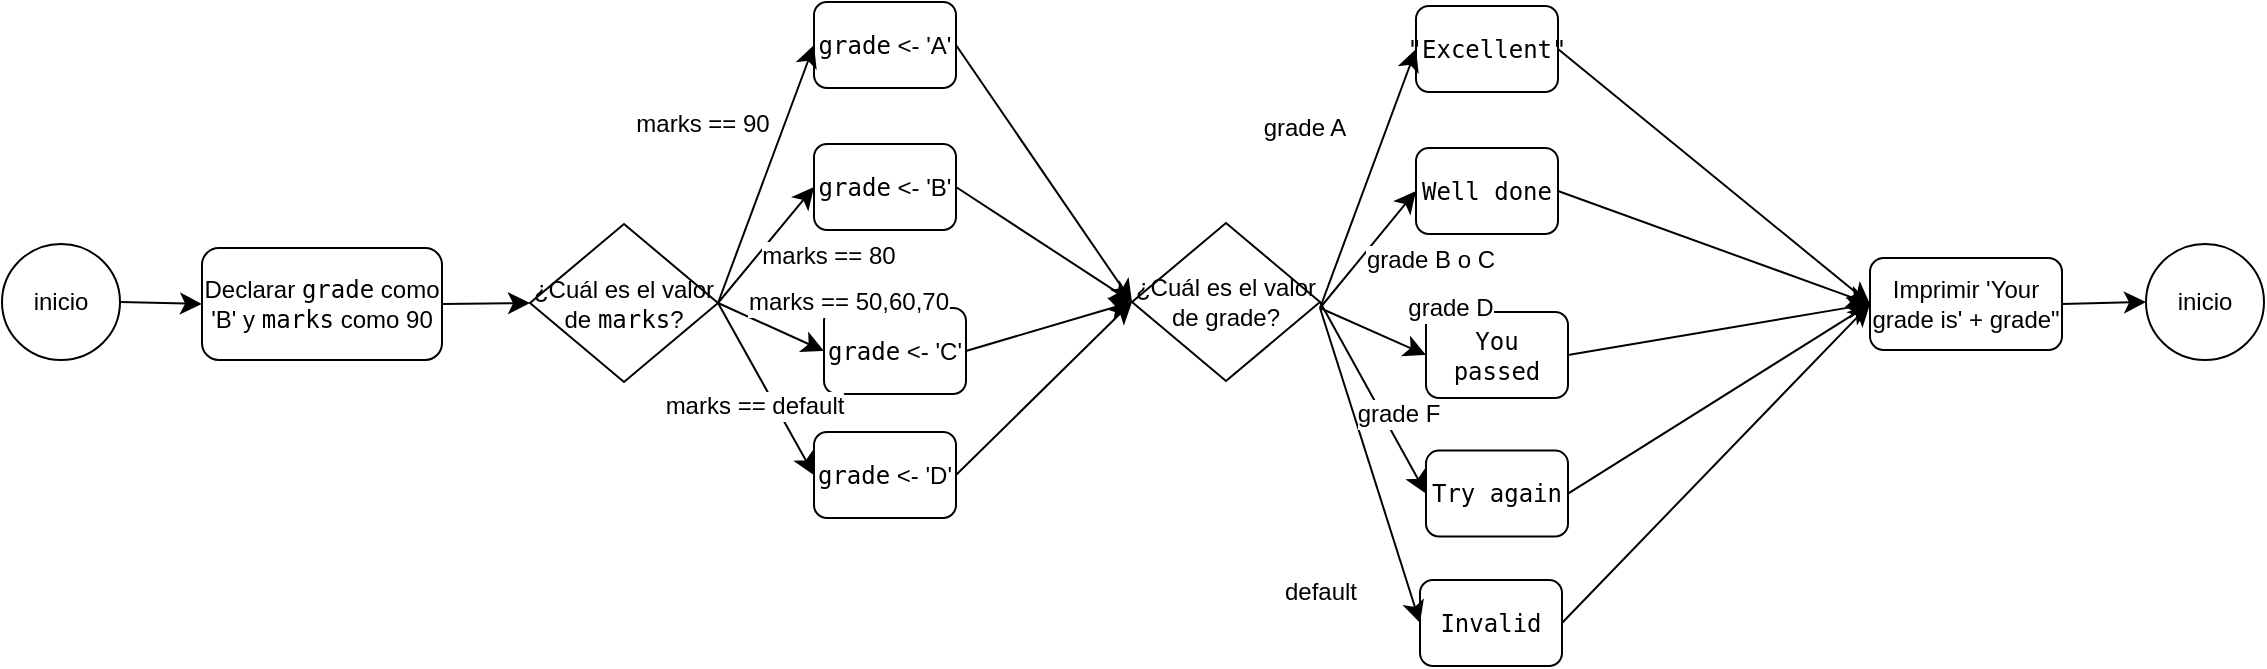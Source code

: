 <mxfile version="24.7.17" pages="2">
  <diagram name="Página-1" id="OlrF9AZJOidByd1Jp_an">
    <mxGraphModel dx="1784" dy="621" grid="0" gridSize="10" guides="1" tooltips="1" connect="1" arrows="1" fold="1" page="0" pageScale="1" pageWidth="827" pageHeight="1169" math="0" shadow="0">
      <root>
        <mxCell id="0" />
        <mxCell id="1" parent="0" />
        <mxCell id="c5A3mr181V5u_xzYhMT--13" value="inicio" style="ellipse;whiteSpace=wrap;html=1;" parent="1" vertex="1">
          <mxGeometry x="-165" y="482" width="59" height="58" as="geometry" />
        </mxCell>
        <mxCell id="c5A3mr181V5u_xzYhMT--14" value="Declarar &lt;code&gt;grade&lt;/code&gt; como &#39;B&#39; y &lt;code&gt;marks&lt;/code&gt; como 90" style="rounded=1;whiteSpace=wrap;html=1;" parent="1" vertex="1">
          <mxGeometry x="-65" y="484" width="120" height="56" as="geometry" />
        </mxCell>
        <mxCell id="c5A3mr181V5u_xzYhMT--15" value="" style="endArrow=classic;html=1;rounded=0;fontSize=12;startSize=8;endSize=8;curved=1;exitX=1;exitY=0.5;exitDx=0;exitDy=0;entryX=0;entryY=0.5;entryDx=0;entryDy=0;" parent="1" source="c5A3mr181V5u_xzYhMT--13" target="c5A3mr181V5u_xzYhMT--14" edge="1">
          <mxGeometry width="50" height="50" relative="1" as="geometry">
            <mxPoint x="175" y="495" as="sourcePoint" />
            <mxPoint x="225" y="445" as="targetPoint" />
          </mxGeometry>
        </mxCell>
        <mxCell id="c5A3mr181V5u_xzYhMT--16" value="¿Cuál es el valor de &lt;code&gt;marks&lt;/code&gt;?" style="rhombus;whiteSpace=wrap;html=1;" parent="1" vertex="1">
          <mxGeometry x="99" y="472" width="94" height="79" as="geometry" />
        </mxCell>
        <mxCell id="c5A3mr181V5u_xzYhMT--17" value="" style="endArrow=classic;html=1;rounded=0;fontSize=12;startSize=8;endSize=8;curved=1;exitX=1;exitY=0.5;exitDx=0;exitDy=0;entryX=0;entryY=0.5;entryDx=0;entryDy=0;" parent="1" source="c5A3mr181V5u_xzYhMT--14" target="c5A3mr181V5u_xzYhMT--16" edge="1">
          <mxGeometry width="50" height="50" relative="1" as="geometry">
            <mxPoint x="175" y="495" as="sourcePoint" />
            <mxPoint x="225" y="445" as="targetPoint" />
          </mxGeometry>
        </mxCell>
        <mxCell id="c5A3mr181V5u_xzYhMT--21" value="&lt;code&gt;grade&lt;/code&gt; &amp;lt;- &#39;D&#39;" style="rounded=1;whiteSpace=wrap;html=1;" parent="1" vertex="1">
          <mxGeometry x="241" y="576" width="71" height="43" as="geometry" />
        </mxCell>
        <mxCell id="c5A3mr181V5u_xzYhMT--22" value="&lt;code&gt;grade&lt;/code&gt; &amp;lt;- &#39;C&#39;" style="rounded=1;whiteSpace=wrap;html=1;" parent="1" vertex="1">
          <mxGeometry x="246" y="514" width="71" height="43" as="geometry" />
        </mxCell>
        <mxCell id="c5A3mr181V5u_xzYhMT--23" value="&lt;code&gt;grade&lt;/code&gt; &amp;lt;- &#39;B&#39;" style="rounded=1;whiteSpace=wrap;html=1;" parent="1" vertex="1">
          <mxGeometry x="241" y="432" width="71" height="43" as="geometry" />
        </mxCell>
        <mxCell id="c5A3mr181V5u_xzYhMT--24" value="&lt;code&gt;grade&lt;/code&gt; &amp;lt;- &#39;A&#39;" style="rounded=1;whiteSpace=wrap;html=1;" parent="1" vertex="1">
          <mxGeometry x="241" y="361" width="71" height="43" as="geometry" />
        </mxCell>
        <mxCell id="c5A3mr181V5u_xzYhMT--25" value="¿Cuál es el valor de grade?" style="rhombus;whiteSpace=wrap;html=1;" parent="1" vertex="1">
          <mxGeometry x="400" y="471.5" width="94" height="79" as="geometry" />
        </mxCell>
        <mxCell id="c5A3mr181V5u_xzYhMT--26" value="" style="endArrow=classic;html=1;rounded=0;fontSize=12;startSize=8;endSize=8;curved=1;entryX=0;entryY=0.5;entryDx=0;entryDy=0;exitX=1;exitY=0.5;exitDx=0;exitDy=0;" parent="1" source="c5A3mr181V5u_xzYhMT--16" target="c5A3mr181V5u_xzYhMT--24" edge="1">
          <mxGeometry width="50" height="50" relative="1" as="geometry">
            <mxPoint x="183" y="495" as="sourcePoint" />
            <mxPoint x="233" y="445" as="targetPoint" />
          </mxGeometry>
        </mxCell>
        <mxCell id="c5A3mr181V5u_xzYhMT--30" value="marks == 90" style="edgeLabel;html=1;align=center;verticalAlign=middle;resizable=0;points=[];fontSize=12;" parent="c5A3mr181V5u_xzYhMT--26" vertex="1" connectable="0">
          <mxGeometry x="-0.088" y="2" relative="1" as="geometry">
            <mxPoint x="-28" y="-30" as="offset" />
          </mxGeometry>
        </mxCell>
        <mxCell id="c5A3mr181V5u_xzYhMT--27" value="" style="endArrow=classic;html=1;rounded=0;fontSize=12;startSize=8;endSize=8;curved=1;entryX=0;entryY=0.5;entryDx=0;entryDy=0;exitX=1;exitY=0.5;exitDx=0;exitDy=0;" parent="1" source="c5A3mr181V5u_xzYhMT--16" target="c5A3mr181V5u_xzYhMT--23" edge="1">
          <mxGeometry width="50" height="50" relative="1" as="geometry">
            <mxPoint x="183" y="495" as="sourcePoint" />
            <mxPoint x="233" y="445" as="targetPoint" />
          </mxGeometry>
        </mxCell>
        <mxCell id="c5A3mr181V5u_xzYhMT--31" value="marks == 80" style="edgeLabel;html=1;align=center;verticalAlign=middle;resizable=0;points=[];fontSize=12;" parent="c5A3mr181V5u_xzYhMT--27" vertex="1" connectable="0">
          <mxGeometry x="-0.048" relative="1" as="geometry">
            <mxPoint x="32" y="4" as="offset" />
          </mxGeometry>
        </mxCell>
        <mxCell id="c5A3mr181V5u_xzYhMT--28" value="" style="endArrow=classic;html=1;rounded=0;fontSize=12;startSize=8;endSize=8;curved=1;entryX=0;entryY=0.5;entryDx=0;entryDy=0;exitX=1;exitY=0.5;exitDx=0;exitDy=0;" parent="1" source="c5A3mr181V5u_xzYhMT--16" target="c5A3mr181V5u_xzYhMT--22" edge="1">
          <mxGeometry width="50" height="50" relative="1" as="geometry">
            <mxPoint x="183" y="495" as="sourcePoint" />
            <mxPoint x="233" y="445" as="targetPoint" />
          </mxGeometry>
        </mxCell>
        <mxCell id="c5A3mr181V5u_xzYhMT--32" value="marks == 50,60,70" style="edgeLabel;html=1;align=center;verticalAlign=middle;resizable=0;points=[];fontSize=12;" parent="c5A3mr181V5u_xzYhMT--28" vertex="1" connectable="0">
          <mxGeometry x="-0.141" y="2" relative="1" as="geometry">
            <mxPoint x="41" y="-9" as="offset" />
          </mxGeometry>
        </mxCell>
        <mxCell id="c5A3mr181V5u_xzYhMT--29" value="" style="endArrow=classic;html=1;rounded=0;fontSize=12;startSize=8;endSize=8;curved=1;entryX=0;entryY=0.5;entryDx=0;entryDy=0;exitX=1;exitY=0.5;exitDx=0;exitDy=0;" parent="1" source="c5A3mr181V5u_xzYhMT--16" target="c5A3mr181V5u_xzYhMT--21" edge="1">
          <mxGeometry width="50" height="50" relative="1" as="geometry">
            <mxPoint x="195" y="515" as="sourcePoint" />
            <mxPoint x="233" y="445" as="targetPoint" />
          </mxGeometry>
        </mxCell>
        <mxCell id="c5A3mr181V5u_xzYhMT--34" value="marks == default" style="edgeLabel;html=1;align=center;verticalAlign=middle;resizable=0;points=[];fontSize=12;" parent="c5A3mr181V5u_xzYhMT--29" vertex="1" connectable="0">
          <mxGeometry x="0.19" y="-1" relative="1" as="geometry">
            <mxPoint x="-10" as="offset" />
          </mxGeometry>
        </mxCell>
        <mxCell id="c5A3mr181V5u_xzYhMT--37" value="" style="endArrow=classic;html=1;rounded=0;fontSize=12;startSize=8;endSize=8;curved=1;entryX=0;entryY=0.5;entryDx=0;entryDy=0;exitX=1;exitY=0.5;exitDx=0;exitDy=0;" parent="1" source="c5A3mr181V5u_xzYhMT--24" target="c5A3mr181V5u_xzYhMT--25" edge="1">
          <mxGeometry width="50" height="50" relative="1" as="geometry">
            <mxPoint x="183" y="495" as="sourcePoint" />
            <mxPoint x="233" y="445" as="targetPoint" />
          </mxGeometry>
        </mxCell>
        <mxCell id="c5A3mr181V5u_xzYhMT--38" value="" style="endArrow=classic;html=1;rounded=0;fontSize=12;startSize=8;endSize=8;curved=1;entryX=0;entryY=0.5;entryDx=0;entryDy=0;exitX=1;exitY=0.5;exitDx=0;exitDy=0;" parent="1" source="c5A3mr181V5u_xzYhMT--23" target="c5A3mr181V5u_xzYhMT--25" edge="1">
          <mxGeometry width="50" height="50" relative="1" as="geometry">
            <mxPoint x="183" y="495" as="sourcePoint" />
            <mxPoint x="233" y="445" as="targetPoint" />
          </mxGeometry>
        </mxCell>
        <mxCell id="c5A3mr181V5u_xzYhMT--39" value="" style="endArrow=classic;html=1;rounded=0;fontSize=12;startSize=8;endSize=8;curved=1;entryX=0;entryY=0.5;entryDx=0;entryDy=0;exitX=1;exitY=0.5;exitDx=0;exitDy=0;" parent="1" source="c5A3mr181V5u_xzYhMT--22" target="c5A3mr181V5u_xzYhMT--25" edge="1">
          <mxGeometry width="50" height="50" relative="1" as="geometry">
            <mxPoint x="183" y="495" as="sourcePoint" />
            <mxPoint x="233" y="445" as="targetPoint" />
          </mxGeometry>
        </mxCell>
        <mxCell id="c5A3mr181V5u_xzYhMT--40" value="" style="endArrow=classic;html=1;rounded=0;fontSize=12;startSize=8;endSize=8;curved=1;entryX=0;entryY=0.5;entryDx=0;entryDy=0;exitX=1;exitY=0.5;exitDx=0;exitDy=0;" parent="1" source="c5A3mr181V5u_xzYhMT--21" target="c5A3mr181V5u_xzYhMT--25" edge="1">
          <mxGeometry width="50" height="50" relative="1" as="geometry">
            <mxPoint x="183" y="495" as="sourcePoint" />
            <mxPoint x="233" y="445" as="targetPoint" />
          </mxGeometry>
        </mxCell>
        <mxCell id="c5A3mr181V5u_xzYhMT--41" value="&lt;code&gt;Invalid&lt;/code&gt;" style="rounded=1;whiteSpace=wrap;html=1;" parent="1" vertex="1">
          <mxGeometry x="544" y="650" width="71" height="43" as="geometry" />
        </mxCell>
        <mxCell id="c5A3mr181V5u_xzYhMT--42" value="&lt;code&gt;You passed&lt;br&gt;&lt;/code&gt;" style="rounded=1;whiteSpace=wrap;html=1;" parent="1" vertex="1">
          <mxGeometry x="547" y="516" width="71" height="43" as="geometry" />
        </mxCell>
        <mxCell id="c5A3mr181V5u_xzYhMT--43" value="&lt;code&gt;Well done&lt;br&gt;&lt;/code&gt;" style="rounded=1;whiteSpace=wrap;html=1;" parent="1" vertex="1">
          <mxGeometry x="542" y="434" width="71" height="43" as="geometry" />
        </mxCell>
        <mxCell id="c5A3mr181V5u_xzYhMT--44" value="&lt;code&gt;&quot;Excellent&quot;&lt;/code&gt;" style="rounded=1;whiteSpace=wrap;html=1;" parent="1" vertex="1">
          <mxGeometry x="542" y="363" width="71" height="43" as="geometry" />
        </mxCell>
        <mxCell id="c5A3mr181V5u_xzYhMT--45" value="" style="endArrow=classic;html=1;rounded=0;fontSize=12;startSize=8;endSize=8;curved=1;entryX=0;entryY=0.5;entryDx=0;entryDy=0;exitX=1;exitY=0.5;exitDx=0;exitDy=0;" parent="1" target="c5A3mr181V5u_xzYhMT--44" edge="1">
          <mxGeometry width="50" height="50" relative="1" as="geometry">
            <mxPoint x="494" y="514" as="sourcePoint" />
            <mxPoint x="534" y="447" as="targetPoint" />
          </mxGeometry>
        </mxCell>
        <mxCell id="c5A3mr181V5u_xzYhMT--46" value="grade A" style="edgeLabel;html=1;align=center;verticalAlign=middle;resizable=0;points=[];fontSize=12;" parent="c5A3mr181V5u_xzYhMT--45" vertex="1" connectable="0">
          <mxGeometry x="-0.088" y="2" relative="1" as="geometry">
            <mxPoint x="-28" y="-30" as="offset" />
          </mxGeometry>
        </mxCell>
        <mxCell id="c5A3mr181V5u_xzYhMT--47" value="" style="endArrow=classic;html=1;rounded=0;fontSize=12;startSize=8;endSize=8;curved=1;entryX=0;entryY=0.5;entryDx=0;entryDy=0;exitX=1;exitY=0.5;exitDx=0;exitDy=0;" parent="1" target="c5A3mr181V5u_xzYhMT--43" edge="1">
          <mxGeometry width="50" height="50" relative="1" as="geometry">
            <mxPoint x="494" y="514" as="sourcePoint" />
            <mxPoint x="534" y="447" as="targetPoint" />
          </mxGeometry>
        </mxCell>
        <mxCell id="c5A3mr181V5u_xzYhMT--48" value="grade B o C" style="edgeLabel;html=1;align=center;verticalAlign=middle;resizable=0;points=[];fontSize=12;" parent="c5A3mr181V5u_xzYhMT--47" vertex="1" connectable="0">
          <mxGeometry x="-0.048" relative="1" as="geometry">
            <mxPoint x="32" y="4" as="offset" />
          </mxGeometry>
        </mxCell>
        <mxCell id="c5A3mr181V5u_xzYhMT--49" value="" style="endArrow=classic;html=1;rounded=0;fontSize=12;startSize=8;endSize=8;curved=1;entryX=0;entryY=0.5;entryDx=0;entryDy=0;exitX=1;exitY=0.5;exitDx=0;exitDy=0;" parent="1" target="c5A3mr181V5u_xzYhMT--42" edge="1">
          <mxGeometry width="50" height="50" relative="1" as="geometry">
            <mxPoint x="494" y="514" as="sourcePoint" />
            <mxPoint x="534" y="447" as="targetPoint" />
          </mxGeometry>
        </mxCell>
        <mxCell id="c5A3mr181V5u_xzYhMT--50" value="grade D" style="edgeLabel;html=1;align=center;verticalAlign=middle;resizable=0;points=[];fontSize=12;" parent="c5A3mr181V5u_xzYhMT--49" vertex="1" connectable="0">
          <mxGeometry x="-0.141" y="2" relative="1" as="geometry">
            <mxPoint x="41" y="-9" as="offset" />
          </mxGeometry>
        </mxCell>
        <mxCell id="c5A3mr181V5u_xzYhMT--51" value="" style="endArrow=classic;html=1;rounded=0;fontSize=12;startSize=8;endSize=8;curved=1;entryX=0;entryY=0.5;entryDx=0;entryDy=0;exitX=1;exitY=0.5;exitDx=0;exitDy=0;" parent="1" target="c5A3mr181V5u_xzYhMT--41" edge="1">
          <mxGeometry width="50" height="50" relative="1" as="geometry">
            <mxPoint x="494" y="514" as="sourcePoint" />
            <mxPoint x="534" y="447" as="targetPoint" />
          </mxGeometry>
        </mxCell>
        <mxCell id="c5A3mr181V5u_xzYhMT--52" value="&lt;div&gt;default&lt;/div&gt;" style="edgeLabel;html=1;align=center;verticalAlign=middle;resizable=0;points=[];fontSize=12;" parent="c5A3mr181V5u_xzYhMT--51" vertex="1" connectable="0">
          <mxGeometry x="0.19" y="-1" relative="1" as="geometry">
            <mxPoint x="-29" y="48" as="offset" />
          </mxGeometry>
        </mxCell>
        <mxCell id="c5A3mr181V5u_xzYhMT--53" value="&lt;code&gt;Try again&lt;br&gt;&lt;/code&gt;" style="rounded=1;whiteSpace=wrap;html=1;" parent="1" vertex="1">
          <mxGeometry x="547" y="585.29" width="71" height="43" as="geometry" />
        </mxCell>
        <mxCell id="c5A3mr181V5u_xzYhMT--58" value="" style="endArrow=classic;html=1;rounded=0;fontSize=12;startSize=8;endSize=8;curved=1;entryX=0;entryY=0.5;entryDx=0;entryDy=0;exitX=1;exitY=0.5;exitDx=0;exitDy=0;" parent="1" source="c5A3mr181V5u_xzYhMT--25" target="c5A3mr181V5u_xzYhMT--53" edge="1">
          <mxGeometry width="50" height="50" relative="1" as="geometry">
            <mxPoint x="442" y="495" as="sourcePoint" />
            <mxPoint x="492" y="445" as="targetPoint" />
          </mxGeometry>
        </mxCell>
        <mxCell id="c5A3mr181V5u_xzYhMT--59" value="grade F" style="edgeLabel;html=1;align=center;verticalAlign=middle;resizable=0;points=[];fontSize=12;" parent="c5A3mr181V5u_xzYhMT--58" vertex="1" connectable="0">
          <mxGeometry x="0.143" y="-3" relative="1" as="geometry">
            <mxPoint x="11" as="offset" />
          </mxGeometry>
        </mxCell>
        <mxCell id="c5A3mr181V5u_xzYhMT--60" value="" style="endArrow=classic;html=1;rounded=0;fontSize=12;startSize=8;endSize=8;curved=1;exitX=1;exitY=0.5;exitDx=0;exitDy=0;entryX=0;entryY=0.5;entryDx=0;entryDy=0;" parent="1" source="c5A3mr181V5u_xzYhMT--44" target="c5A3mr181V5u_xzYhMT--65" edge="1">
          <mxGeometry width="50" height="50" relative="1" as="geometry">
            <mxPoint x="655" y="370.29" as="sourcePoint" />
            <mxPoint x="764" y="440" as="targetPoint" />
          </mxGeometry>
        </mxCell>
        <mxCell id="c5A3mr181V5u_xzYhMT--61" value="" style="endArrow=classic;html=1;rounded=0;fontSize=12;startSize=8;endSize=8;curved=1;exitX=1;exitY=0.5;exitDx=0;exitDy=0;entryX=0;entryY=0.5;entryDx=0;entryDy=0;" parent="1" source="c5A3mr181V5u_xzYhMT--43" target="c5A3mr181V5u_xzYhMT--65" edge="1">
          <mxGeometry width="50" height="50" relative="1" as="geometry">
            <mxPoint x="655" y="441" as="sourcePoint" />
            <mxPoint x="769" y="460" as="targetPoint" />
          </mxGeometry>
        </mxCell>
        <mxCell id="c5A3mr181V5u_xzYhMT--62" value="" style="endArrow=classic;html=1;rounded=0;fontSize=12;startSize=8;endSize=8;curved=1;exitX=1;exitY=0.5;exitDx=0;exitDy=0;entryX=0;entryY=0.5;entryDx=0;entryDy=0;" parent="1" source="c5A3mr181V5u_xzYhMT--42" target="c5A3mr181V5u_xzYhMT--65" edge="1">
          <mxGeometry width="50" height="50" relative="1" as="geometry">
            <mxPoint x="660" y="523.29" as="sourcePoint" />
            <mxPoint x="712" y="487" as="targetPoint" />
          </mxGeometry>
        </mxCell>
        <mxCell id="c5A3mr181V5u_xzYhMT--63" value="" style="endArrow=classic;html=1;rounded=0;fontSize=12;startSize=8;endSize=8;curved=1;exitX=1;exitY=0.5;exitDx=0;exitDy=0;entryX=0;entryY=0.5;entryDx=0;entryDy=0;" parent="1" source="c5A3mr181V5u_xzYhMT--53" target="c5A3mr181V5u_xzYhMT--65" edge="1">
          <mxGeometry width="50" height="50" relative="1" as="geometry">
            <mxPoint x="655" y="585.29" as="sourcePoint" />
            <mxPoint x="724" y="488" as="targetPoint" />
          </mxGeometry>
        </mxCell>
        <mxCell id="c5A3mr181V5u_xzYhMT--64" value="" style="endArrow=classic;html=1;rounded=0;fontSize=12;startSize=8;endSize=8;curved=1;exitX=1;exitY=0.5;exitDx=0;exitDy=0;entryX=0;entryY=0.5;entryDx=0;entryDy=0;" parent="1" source="c5A3mr181V5u_xzYhMT--41" target="c5A3mr181V5u_xzYhMT--65" edge="1">
          <mxGeometry width="50" height="50" relative="1" as="geometry">
            <mxPoint x="442" y="495" as="sourcePoint" />
            <mxPoint x="729" y="506" as="targetPoint" />
          </mxGeometry>
        </mxCell>
        <mxCell id="c5A3mr181V5u_xzYhMT--65" value="Imprimir &#39;Your grade is&#39; + grade&quot;" style="rounded=1;whiteSpace=wrap;html=1;" parent="1" vertex="1">
          <mxGeometry x="769" y="489" width="96" height="46" as="geometry" />
        </mxCell>
        <mxCell id="c5A3mr181V5u_xzYhMT--67" value="inicio" style="ellipse;whiteSpace=wrap;html=1;" parent="1" vertex="1">
          <mxGeometry x="907" y="482" width="59" height="58" as="geometry" />
        </mxCell>
        <mxCell id="c5A3mr181V5u_xzYhMT--68" value="" style="endArrow=classic;html=1;rounded=0;fontSize=12;startSize=8;endSize=8;curved=1;entryX=0;entryY=0.5;entryDx=0;entryDy=0;exitX=1;exitY=0.5;exitDx=0;exitDy=0;" parent="1" source="c5A3mr181V5u_xzYhMT--65" target="c5A3mr181V5u_xzYhMT--67" edge="1">
          <mxGeometry width="50" height="50" relative="1" as="geometry">
            <mxPoint x="499" y="495" as="sourcePoint" />
            <mxPoint x="549" y="445" as="targetPoint" />
          </mxGeometry>
        </mxCell>
      </root>
    </mxGraphModel>
  </diagram>
  <diagram id="I19Z7bnLxr2zL25hHM1A" name="Página-2">
    <mxGraphModel dx="1384" dy="621" grid="0" gridSize="10" guides="1" tooltips="1" connect="1" arrows="1" fold="1" page="1" pageScale="1" pageWidth="827" pageHeight="1169" math="0" shadow="0">
      <root>
        <mxCell id="0" />
        <mxCell id="1" parent="0" />
        <mxCell id="k54IRM-mKhcqNFZ9TLsk-1" value="inicio" style="ellipse;whiteSpace=wrap;html=1;" vertex="1" parent="1">
          <mxGeometry x="80" y="410" width="59" height="58" as="geometry" />
        </mxCell>
        <mxCell id="k54IRM-mKhcqNFZ9TLsk-2" value="&lt;div&gt;Definir cte&lt;/div&gt;" style="rounded=1;whiteSpace=wrap;html=1;" vertex="1" parent="1">
          <mxGeometry x="170" y="415.5" width="88" height="47" as="geometry" />
        </mxCell>
        <mxCell id="k54IRM-mKhcqNFZ9TLsk-3" value="declarar variable" style="rounded=1;whiteSpace=wrap;html=1;" vertex="1" parent="1">
          <mxGeometry x="289" y="415.5" width="88" height="47" as="geometry" />
        </mxCell>
        <mxCell id="k54IRM-mKhcqNFZ9TLsk-4" value="calcular area" style="rounded=1;whiteSpace=wrap;html=1;" vertex="1" parent="1">
          <mxGeometry x="408" y="415.5" width="88" height="47" as="geometry" />
        </mxCell>
        <mxCell id="k54IRM-mKhcqNFZ9TLsk-5" value="&lt;div&gt;imprimir area&lt;/div&gt;" style="rounded=1;whiteSpace=wrap;html=1;" vertex="1" parent="1">
          <mxGeometry x="536" y="415.5" width="88" height="47" as="geometry" />
        </mxCell>
        <mxCell id="k54IRM-mKhcqNFZ9TLsk-6" value="&lt;div&gt;fin&lt;/div&gt;" style="ellipse;whiteSpace=wrap;html=1;" vertex="1" parent="1">
          <mxGeometry x="664" y="410" width="59" height="58" as="geometry" />
        </mxCell>
        <mxCell id="k54IRM-mKhcqNFZ9TLsk-7" value="" style="endArrow=classic;html=1;rounded=0;fontSize=12;startSize=8;endSize=8;curved=1;exitX=1;exitY=0.5;exitDx=0;exitDy=0;" edge="1" source="k54IRM-mKhcqNFZ9TLsk-1" parent="1">
          <mxGeometry width="50" height="50" relative="1" as="geometry">
            <mxPoint x="394" y="494" as="sourcePoint" />
            <mxPoint x="175" y="439" as="targetPoint" />
          </mxGeometry>
        </mxCell>
        <mxCell id="k54IRM-mKhcqNFZ9TLsk-8" value="" style="endArrow=classic;html=1;rounded=0;fontSize=12;startSize=8;endSize=8;curved=1;exitX=1;exitY=0.5;exitDx=0;exitDy=0;entryX=0;entryY=0.5;entryDx=0;entryDy=0;" edge="1" source="k54IRM-mKhcqNFZ9TLsk-2" target="k54IRM-mKhcqNFZ9TLsk-3" parent="1">
          <mxGeometry width="50" height="50" relative="1" as="geometry">
            <mxPoint x="394" y="494" as="sourcePoint" />
            <mxPoint x="444" y="444" as="targetPoint" />
          </mxGeometry>
        </mxCell>
        <mxCell id="k54IRM-mKhcqNFZ9TLsk-9" value="" style="endArrow=classic;html=1;rounded=0;fontSize=12;startSize=8;endSize=8;curved=1;exitX=1;exitY=0.5;exitDx=0;exitDy=0;" edge="1" source="k54IRM-mKhcqNFZ9TLsk-3" parent="1">
          <mxGeometry width="50" height="50" relative="1" as="geometry">
            <mxPoint x="394" y="494" as="sourcePoint" />
            <mxPoint x="408" y="439" as="targetPoint" />
          </mxGeometry>
        </mxCell>
        <mxCell id="k54IRM-mKhcqNFZ9TLsk-10" value="" style="endArrow=classic;html=1;rounded=0;fontSize=12;startSize=8;endSize=8;curved=1;entryX=0;entryY=0.5;entryDx=0;entryDy=0;exitX=1;exitY=0.5;exitDx=0;exitDy=0;" edge="1" source="k54IRM-mKhcqNFZ9TLsk-4" target="k54IRM-mKhcqNFZ9TLsk-5" parent="1">
          <mxGeometry width="50" height="50" relative="1" as="geometry">
            <mxPoint x="394" y="494" as="sourcePoint" />
            <mxPoint x="444" y="444" as="targetPoint" />
          </mxGeometry>
        </mxCell>
        <mxCell id="k54IRM-mKhcqNFZ9TLsk-11" value="" style="endArrow=classic;html=1;rounded=0;fontSize=12;startSize=8;endSize=8;curved=1;entryX=0;entryY=0.5;entryDx=0;entryDy=0;exitX=1;exitY=0.5;exitDx=0;exitDy=0;" edge="1" source="k54IRM-mKhcqNFZ9TLsk-5" target="k54IRM-mKhcqNFZ9TLsk-6" parent="1">
          <mxGeometry width="50" height="50" relative="1" as="geometry">
            <mxPoint x="394" y="494" as="sourcePoint" />
            <mxPoint x="444" y="444" as="targetPoint" />
          </mxGeometry>
        </mxCell>
      </root>
    </mxGraphModel>
  </diagram>
</mxfile>
